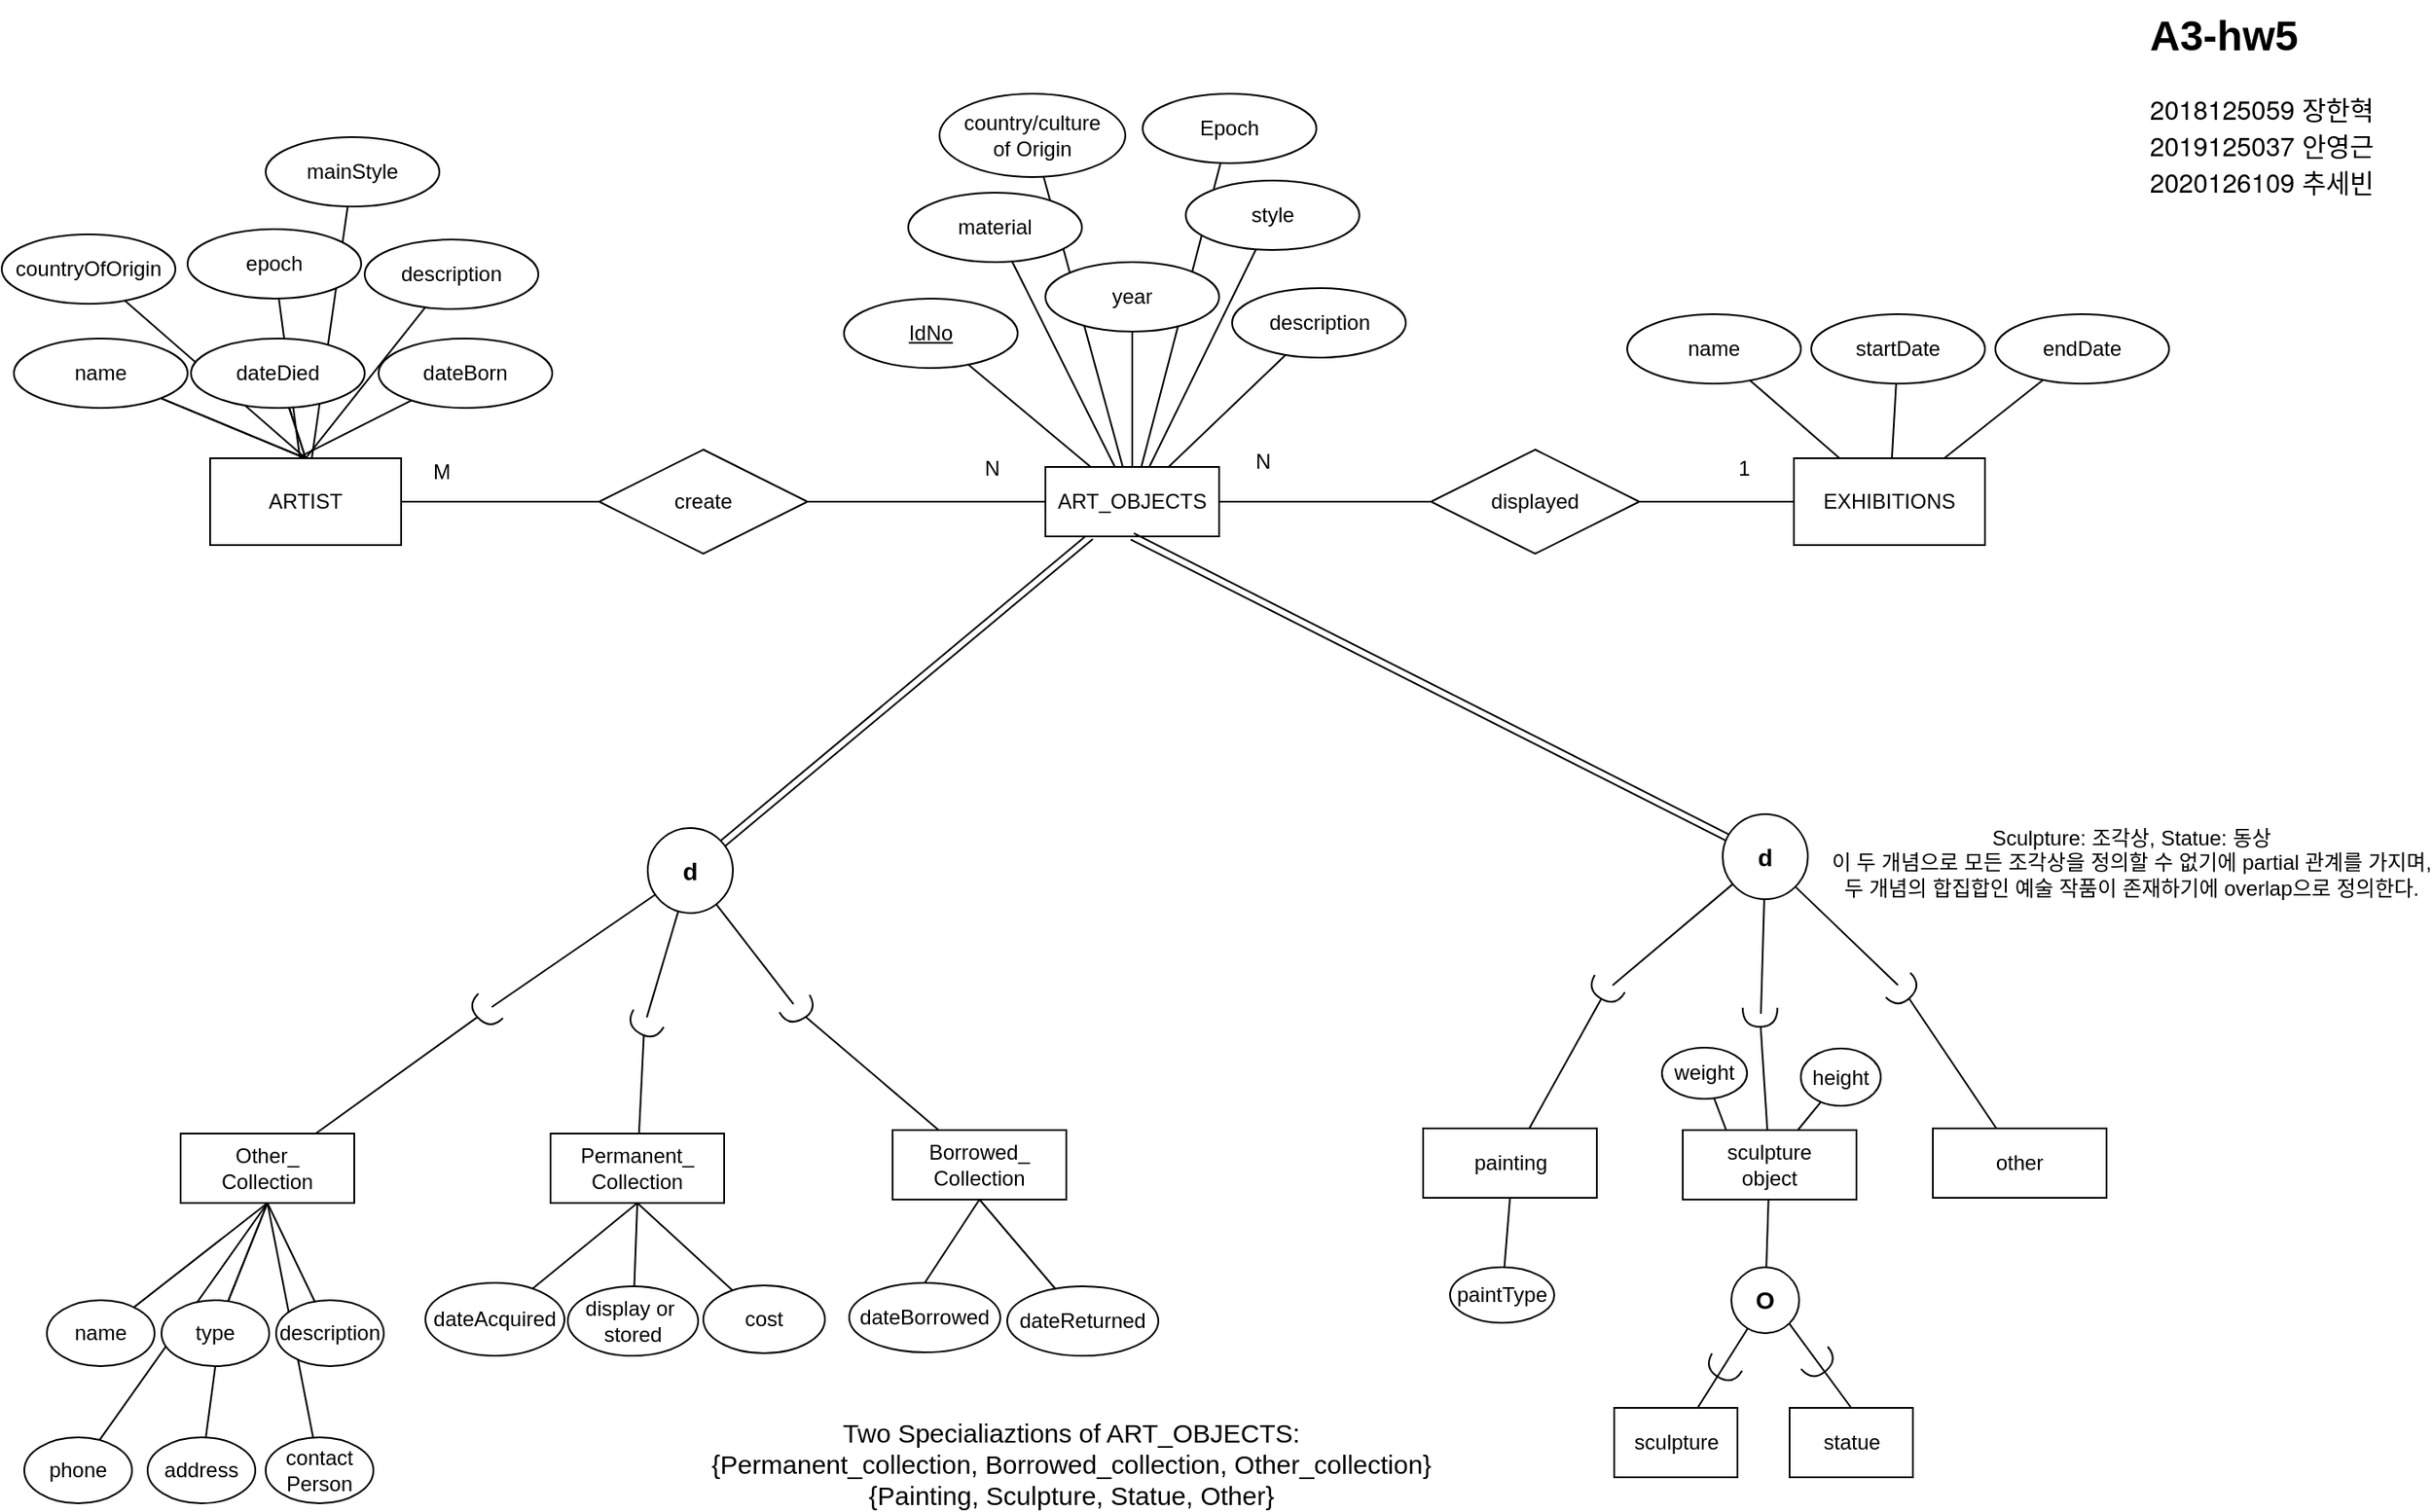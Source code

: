 <mxfile version="24.2.5" type="github">
  <diagram name="페이지-1" id="-4RmhjD8xsu9o9WnDLWw">
    <mxGraphModel dx="1817" dy="1136" grid="0" gridSize="10" guides="1" tooltips="1" connect="1" arrows="1" fold="1" page="1" pageScale="1" pageWidth="1600" pageHeight="900" math="0" shadow="0">
      <root>
        <mxCell id="0" />
        <mxCell id="1" parent="0" />
        <mxCell id="cf6sMw1RWdSsR6r5xE15-167" style="rounded=0;orthogonalLoop=1;jettySize=auto;html=1;endArrow=none;endFill=0;entryX=0.5;entryY=1;entryDx=0;entryDy=0;" edge="1" parent="1" source="cf6sMw1RWdSsR6r5xE15-159" target="cf6sMw1RWdSsR6r5xE15-150">
          <mxGeometry relative="1" as="geometry">
            <mxPoint x="341" y="706" as="targetPoint" />
          </mxGeometry>
        </mxCell>
        <mxCell id="cf6sMw1RWdSsR6r5xE15-168" style="rounded=0;orthogonalLoop=1;jettySize=auto;html=1;endArrow=none;endFill=0;entryX=0.5;entryY=1;entryDx=0;entryDy=0;" edge="1" parent="1" source="cf6sMw1RWdSsR6r5xE15-162" target="cf6sMw1RWdSsR6r5xE15-150">
          <mxGeometry relative="1" as="geometry" />
        </mxCell>
        <mxCell id="cf6sMw1RWdSsR6r5xE15-166" style="rounded=0;orthogonalLoop=1;jettySize=auto;html=1;endArrow=none;endFill=0;entryX=0.5;entryY=1;entryDx=0;entryDy=0;" edge="1" parent="1" source="cf6sMw1RWdSsR6r5xE15-161" target="cf6sMw1RWdSsR6r5xE15-150">
          <mxGeometry relative="1" as="geometry" />
        </mxCell>
        <mxCell id="cf6sMw1RWdSsR6r5xE15-145" style="rounded=0;orthogonalLoop=1;jettySize=auto;html=1;endArrow=none;endFill=0;" edge="1" parent="1" source="cf6sMw1RWdSsR6r5xE15-143" target="cf6sMw1RWdSsR6r5xE15-8">
          <mxGeometry relative="1" as="geometry" />
        </mxCell>
        <mxCell id="cf6sMw1RWdSsR6r5xE15-144" style="rounded=0;orthogonalLoop=1;jettySize=auto;html=1;endArrow=none;endFill=0;" edge="1" parent="1" source="cf6sMw1RWdSsR6r5xE15-142" target="cf6sMw1RWdSsR6r5xE15-8">
          <mxGeometry relative="1" as="geometry" />
        </mxCell>
        <mxCell id="cf6sMw1RWdSsR6r5xE15-115" style="rounded=0;orthogonalLoop=1;jettySize=auto;html=1;endArrow=none;endFill=0;entryX=0.5;entryY=0;entryDx=0;entryDy=0;" edge="1" parent="1" source="cf6sMw1RWdSsR6r5xE15-109" target="cf6sMw1RWdSsR6r5xE15-45">
          <mxGeometry relative="1" as="geometry" />
        </mxCell>
        <mxCell id="cf6sMw1RWdSsR6r5xE15-113" style="rounded=0;orthogonalLoop=1;jettySize=auto;html=1;endArrow=none;endFill=0;entryX=0.5;entryY=0;entryDx=0;entryDy=0;" edge="1" parent="1" source="cf6sMw1RWdSsR6r5xE15-86" target="cf6sMw1RWdSsR6r5xE15-45">
          <mxGeometry relative="1" as="geometry" />
        </mxCell>
        <mxCell id="cf6sMw1RWdSsR6r5xE15-174" style="rounded=0;orthogonalLoop=1;jettySize=auto;html=1;endArrow=none;endFill=0;" edge="1" parent="1" source="cf6sMw1RWdSsR6r5xE15-37" target="cf6sMw1RWdSsR6r5xE15-16">
          <mxGeometry relative="1" as="geometry" />
        </mxCell>
        <mxCell id="cf6sMw1RWdSsR6r5xE15-37" value="" style="shape=requiredInterface;html=1;verticalLabelPosition=bottom;sketch=0;rotation=90;" vertex="1" parent="1">
          <mxGeometry x="1201" y="589.0" width="11" height="20" as="geometry" />
        </mxCell>
        <mxCell id="cf6sMw1RWdSsR6r5xE15-22" value="" style="shape=requiredInterface;html=1;verticalLabelPosition=bottom;sketch=0;rotation=120;" vertex="1" parent="1">
          <mxGeometry x="1112.5" y="574" width="10" height="20" as="geometry" />
        </mxCell>
        <mxCell id="cf6sMw1RWdSsR6r5xE15-48" style="rounded=0;orthogonalLoop=1;jettySize=auto;html=1;entryX=0;entryY=0.5;entryDx=0;entryDy=0;endArrow=none;endFill=0;exitX=1;exitY=0.5;exitDx=0;exitDy=0;" edge="1" parent="1" source="cf6sMw1RWdSsR6r5xE15-8" target="cf6sMw1RWdSsR6r5xE15-47">
          <mxGeometry relative="1" as="geometry" />
        </mxCell>
        <mxCell id="cf6sMw1RWdSsR6r5xE15-67" style="rounded=0;orthogonalLoop=1;jettySize=auto;html=1;shape=link;" edge="1" parent="1" source="cf6sMw1RWdSsR6r5xE15-8" target="cf6sMw1RWdSsR6r5xE15-62">
          <mxGeometry relative="1" as="geometry" />
        </mxCell>
        <mxCell id="cf6sMw1RWdSsR6r5xE15-8" value="ART_OBJECTS" style="whiteSpace=wrap;html=1;align=center;" vertex="1" parent="1">
          <mxGeometry x="795" y="282" width="100" height="40" as="geometry" />
        </mxCell>
        <mxCell id="cf6sMw1RWdSsR6r5xE15-14" value="painting" style="whiteSpace=wrap;html=1;align=center;" vertex="1" parent="1">
          <mxGeometry x="1012.5" y="663" width="100" height="40" as="geometry" />
        </mxCell>
        <mxCell id="cf6sMw1RWdSsR6r5xE15-178" style="rounded=0;orthogonalLoop=1;jettySize=auto;html=1;endArrow=none;endFill=0;" edge="1" parent="1" source="cf6sMw1RWdSsR6r5xE15-16" target="cf6sMw1RWdSsR6r5xE15-177">
          <mxGeometry relative="1" as="geometry" />
        </mxCell>
        <mxCell id="cf6sMw1RWdSsR6r5xE15-16" value="sculpture&lt;div&gt;object&lt;/div&gt;" style="whiteSpace=wrap;html=1;align=center;" vertex="1" parent="1">
          <mxGeometry x="1162" y="664" width="100" height="40" as="geometry" />
        </mxCell>
        <mxCell id="cf6sMw1RWdSsR6r5xE15-17" value="other" style="whiteSpace=wrap;html=1;align=center;" vertex="1" parent="1">
          <mxGeometry x="1306" y="663" width="100" height="40" as="geometry" />
        </mxCell>
        <mxCell id="cf6sMw1RWdSsR6r5xE15-21" style="rounded=0;orthogonalLoop=1;jettySize=auto;html=1;entryX=0.5;entryY=1;entryDx=0;entryDy=0;endArrow=none;endFill=0;shape=link;" edge="1" parent="1" source="cf6sMw1RWdSsR6r5xE15-18" target="cf6sMw1RWdSsR6r5xE15-8">
          <mxGeometry relative="1" as="geometry" />
        </mxCell>
        <mxCell id="cf6sMw1RWdSsR6r5xE15-27" style="rounded=0;orthogonalLoop=1;jettySize=auto;html=1;endArrow=none;endFill=0;" edge="1" parent="1" source="cf6sMw1RWdSsR6r5xE15-22" target="cf6sMw1RWdSsR6r5xE15-14">
          <mxGeometry relative="1" as="geometry" />
        </mxCell>
        <mxCell id="cf6sMw1RWdSsR6r5xE15-32" style="rounded=0;orthogonalLoop=1;jettySize=auto;html=1;endArrow=none;endFill=0;" edge="1" parent="1" source="cf6sMw1RWdSsR6r5xE15-39" target="cf6sMw1RWdSsR6r5xE15-17">
          <mxGeometry relative="1" as="geometry" />
        </mxCell>
        <mxCell id="cf6sMw1RWdSsR6r5xE15-18" value="&lt;b&gt;&lt;font style=&quot;font-size: 14px;&quot;&gt;d&lt;/font&gt;&lt;/b&gt;" style="ellipse;whiteSpace=wrap;html=1;align=center;" vertex="1" parent="1">
          <mxGeometry x="1185" y="482" width="49" height="49" as="geometry" />
        </mxCell>
        <mxCell id="cf6sMw1RWdSsR6r5xE15-34" value="" style="rounded=0;orthogonalLoop=1;jettySize=auto;html=1;endArrow=none;endFill=0;" edge="1" parent="1" source="cf6sMw1RWdSsR6r5xE15-18" target="cf6sMw1RWdSsR6r5xE15-22">
          <mxGeometry relative="1" as="geometry">
            <mxPoint x="1582.5" y="460" as="sourcePoint" />
            <mxPoint x="1464.5" y="625" as="targetPoint" />
          </mxGeometry>
        </mxCell>
        <mxCell id="cf6sMw1RWdSsR6r5xE15-38" value="" style="rounded=0;orthogonalLoop=1;jettySize=auto;html=1;endArrow=none;endFill=0;" edge="1" parent="1">
          <mxGeometry relative="1" as="geometry">
            <mxPoint x="1208.913" y="531.003" as="sourcePoint" />
            <mxPoint x="1207" y="597.01" as="targetPoint" />
          </mxGeometry>
        </mxCell>
        <mxCell id="cf6sMw1RWdSsR6r5xE15-76" style="edgeStyle=orthogonalEdgeStyle;rounded=0;orthogonalLoop=1;jettySize=auto;html=1;endArrow=none;endFill=0;" edge="1" parent="1" source="cf6sMw1RWdSsR6r5xE15-45" target="cf6sMw1RWdSsR6r5xE15-53">
          <mxGeometry relative="1" as="geometry" />
        </mxCell>
        <mxCell id="cf6sMw1RWdSsR6r5xE15-45" value="ARTIST" style="html=1;whiteSpace=wrap;" vertex="1" parent="1">
          <mxGeometry x="314" y="277" width="110" height="50" as="geometry" />
        </mxCell>
        <mxCell id="cf6sMw1RWdSsR6r5xE15-60" style="rounded=0;orthogonalLoop=1;jettySize=auto;html=1;endArrow=none;endFill=0;" edge="1" parent="1" source="cf6sMw1RWdSsR6r5xE15-46" target="cf6sMw1RWdSsR6r5xE15-57">
          <mxGeometry relative="1" as="geometry" />
        </mxCell>
        <mxCell id="cf6sMw1RWdSsR6r5xE15-61" style="rounded=0;orthogonalLoop=1;jettySize=auto;html=1;endArrow=none;endFill=0;" edge="1" parent="1" source="cf6sMw1RWdSsR6r5xE15-46" target="cf6sMw1RWdSsR6r5xE15-58">
          <mxGeometry relative="1" as="geometry" />
        </mxCell>
        <mxCell id="cf6sMw1RWdSsR6r5xE15-46" value="EXHIBITIONS" style="html=1;whiteSpace=wrap;" vertex="1" parent="1">
          <mxGeometry x="1226" y="277" width="110" height="50" as="geometry" />
        </mxCell>
        <mxCell id="cf6sMw1RWdSsR6r5xE15-49" style="rounded=0;orthogonalLoop=1;jettySize=auto;html=1;endArrow=none;endFill=0;" edge="1" parent="1" source="cf6sMw1RWdSsR6r5xE15-47" target="cf6sMw1RWdSsR6r5xE15-46">
          <mxGeometry relative="1" as="geometry" />
        </mxCell>
        <mxCell id="cf6sMw1RWdSsR6r5xE15-47" value="displayed" style="shape=rhombus;perimeter=rhombusPerimeter;whiteSpace=wrap;html=1;align=center;" vertex="1" parent="1">
          <mxGeometry x="1017" y="272" width="120" height="60" as="geometry" />
        </mxCell>
        <mxCell id="cf6sMw1RWdSsR6r5xE15-52" value="" style="rounded=0;orthogonalLoop=1;jettySize=auto;html=1;endArrow=none;endFill=0;exitX=1;exitY=1;exitDx=0;exitDy=0;" edge="1" parent="1" source="cf6sMw1RWdSsR6r5xE15-18" target="cf6sMw1RWdSsR6r5xE15-39">
          <mxGeometry relative="1" as="geometry">
            <mxPoint x="1224.5" y="522" as="sourcePoint" />
            <mxPoint x="1381.5" y="674" as="targetPoint" />
          </mxGeometry>
        </mxCell>
        <mxCell id="cf6sMw1RWdSsR6r5xE15-39" value="" style="shape=requiredInterface;html=1;verticalLabelPosition=bottom;sketch=0;rotation=45;" vertex="1" parent="1">
          <mxGeometry x="1284.5" y="574" width="10" height="20" as="geometry" />
        </mxCell>
        <mxCell id="cf6sMw1RWdSsR6r5xE15-77" style="edgeStyle=orthogonalEdgeStyle;rounded=0;orthogonalLoop=1;jettySize=auto;html=1;endArrow=none;endFill=0;" edge="1" parent="1" source="cf6sMw1RWdSsR6r5xE15-53" target="cf6sMw1RWdSsR6r5xE15-8">
          <mxGeometry relative="1" as="geometry" />
        </mxCell>
        <mxCell id="cf6sMw1RWdSsR6r5xE15-53" value="create" style="shape=rhombus;perimeter=rhombusPerimeter;whiteSpace=wrap;html=1;align=center;" vertex="1" parent="1">
          <mxGeometry x="538" y="272" width="120" height="60" as="geometry" />
        </mxCell>
        <mxCell id="cf6sMw1RWdSsR6r5xE15-59" style="rounded=0;orthogonalLoop=1;jettySize=auto;html=1;endArrow=none;endFill=0;" edge="1" parent="1" source="cf6sMw1RWdSsR6r5xE15-56" target="cf6sMw1RWdSsR6r5xE15-46">
          <mxGeometry relative="1" as="geometry" />
        </mxCell>
        <mxCell id="cf6sMw1RWdSsR6r5xE15-56" value="name" style="ellipse;whiteSpace=wrap;html=1;align=center;" vertex="1" parent="1">
          <mxGeometry x="1130" y="194" width="100" height="40" as="geometry" />
        </mxCell>
        <mxCell id="cf6sMw1RWdSsR6r5xE15-57" value="startDate" style="ellipse;whiteSpace=wrap;html=1;align=center;" vertex="1" parent="1">
          <mxGeometry x="1236" y="194" width="100" height="40" as="geometry" />
        </mxCell>
        <mxCell id="cf6sMw1RWdSsR6r5xE15-58" value="endDate" style="ellipse;whiteSpace=wrap;html=1;align=center;" vertex="1" parent="1">
          <mxGeometry x="1342" y="194" width="100" height="40" as="geometry" />
        </mxCell>
        <mxCell id="cf6sMw1RWdSsR6r5xE15-65" style="rounded=0;orthogonalLoop=1;jettySize=auto;html=1;endArrow=none;endFill=0;" edge="1" parent="1" source="cf6sMw1RWdSsR6r5xE15-72" target="cf6sMw1RWdSsR6r5xE15-63">
          <mxGeometry relative="1" as="geometry" />
        </mxCell>
        <mxCell id="cf6sMw1RWdSsR6r5xE15-70" style="rounded=0;orthogonalLoop=1;jettySize=auto;html=1;endArrow=none;endFill=0;" edge="1" parent="1" source="cf6sMw1RWdSsR6r5xE15-71" target="cf6sMw1RWdSsR6r5xE15-66">
          <mxGeometry relative="1" as="geometry" />
        </mxCell>
        <mxCell id="cf6sMw1RWdSsR6r5xE15-154" style="rounded=0;orthogonalLoop=1;jettySize=auto;html=1;endArrow=none;endFill=0;" edge="1" parent="1" source="cf6sMw1RWdSsR6r5xE15-155" target="cf6sMw1RWdSsR6r5xE15-150">
          <mxGeometry relative="1" as="geometry" />
        </mxCell>
        <mxCell id="cf6sMw1RWdSsR6r5xE15-62" value="&lt;b&gt;&lt;font style=&quot;font-size: 14px;&quot;&gt;d&lt;/font&gt;&lt;/b&gt;" style="ellipse;whiteSpace=wrap;html=1;align=center;" vertex="1" parent="1">
          <mxGeometry x="566" y="490" width="49" height="49" as="geometry" />
        </mxCell>
        <mxCell id="cf6sMw1RWdSsR6r5xE15-63" value="Permanent_&lt;div&gt;Collection&lt;/div&gt;" style="whiteSpace=wrap;html=1;align=center;" vertex="1" parent="1">
          <mxGeometry x="510" y="666" width="100" height="40" as="geometry" />
        </mxCell>
        <mxCell id="cf6sMw1RWdSsR6r5xE15-140" style="rounded=0;orthogonalLoop=1;jettySize=auto;html=1;entryX=0.5;entryY=0;entryDx=0;entryDy=0;endArrow=none;endFill=0;exitX=0.5;exitY=1;exitDx=0;exitDy=0;" edge="1" parent="1" source="cf6sMw1RWdSsR6r5xE15-66" target="cf6sMw1RWdSsR6r5xE15-131">
          <mxGeometry relative="1" as="geometry" />
        </mxCell>
        <mxCell id="cf6sMw1RWdSsR6r5xE15-141" style="rounded=0;orthogonalLoop=1;jettySize=auto;html=1;endArrow=none;endFill=0;exitX=0.5;exitY=1;exitDx=0;exitDy=0;" edge="1" parent="1" source="cf6sMw1RWdSsR6r5xE15-66" target="cf6sMw1RWdSsR6r5xE15-139">
          <mxGeometry relative="1" as="geometry">
            <mxPoint x="699" y="704" as="sourcePoint" />
          </mxGeometry>
        </mxCell>
        <mxCell id="cf6sMw1RWdSsR6r5xE15-66" value="Borrowed_&lt;div&gt;Collection&lt;/div&gt;" style="whiteSpace=wrap;html=1;align=center;" vertex="1" parent="1">
          <mxGeometry x="707" y="664" width="100" height="40" as="geometry" />
        </mxCell>
        <mxCell id="cf6sMw1RWdSsR6r5xE15-73" value="" style="rounded=0;orthogonalLoop=1;jettySize=auto;html=1;endArrow=none;endFill=0;" edge="1" parent="1" source="cf6sMw1RWdSsR6r5xE15-62" target="cf6sMw1RWdSsR6r5xE15-72">
          <mxGeometry relative="1" as="geometry">
            <mxPoint x="579" y="536" as="sourcePoint" />
            <mxPoint x="501" y="686" as="targetPoint" />
          </mxGeometry>
        </mxCell>
        <mxCell id="cf6sMw1RWdSsR6r5xE15-72" value="" style="shape=requiredInterface;html=1;verticalLabelPosition=bottom;sketch=0;rotation=120;" vertex="1" parent="1">
          <mxGeometry x="559" y="594" width="10" height="20" as="geometry" />
        </mxCell>
        <mxCell id="cf6sMw1RWdSsR6r5xE15-91" style="rounded=0;orthogonalLoop=1;jettySize=auto;html=1;endArrow=none;endFill=0;" edge="1" parent="1" source="cf6sMw1RWdSsR6r5xE15-79" target="cf6sMw1RWdSsR6r5xE15-8">
          <mxGeometry relative="1" as="geometry" />
        </mxCell>
        <mxCell id="cf6sMw1RWdSsR6r5xE15-79" value="&lt;u&gt;IdNo&lt;/u&gt;" style="ellipse;whiteSpace=wrap;html=1;align=center;" vertex="1" parent="1">
          <mxGeometry x="679" y="185" width="100" height="40" as="geometry" />
        </mxCell>
        <mxCell id="cf6sMw1RWdSsR6r5xE15-92" style="rounded=0;orthogonalLoop=1;jettySize=auto;html=1;endArrow=none;endFill=0;" edge="1" parent="1" source="cf6sMw1RWdSsR6r5xE15-80" target="cf6sMw1RWdSsR6r5xE15-8">
          <mxGeometry relative="1" as="geometry" />
        </mxCell>
        <mxCell id="cf6sMw1RWdSsR6r5xE15-80" value="year" style="ellipse;whiteSpace=wrap;html=1;align=center;" vertex="1" parent="1">
          <mxGeometry x="795" y="164" width="100" height="40" as="geometry" />
        </mxCell>
        <mxCell id="cf6sMw1RWdSsR6r5xE15-116" style="rounded=0;orthogonalLoop=1;jettySize=auto;html=1;endArrow=none;endFill=0;" edge="1" parent="1" source="cf6sMw1RWdSsR6r5xE15-83" target="cf6sMw1RWdSsR6r5xE15-45">
          <mxGeometry relative="1" as="geometry" />
        </mxCell>
        <mxCell id="cf6sMw1RWdSsR6r5xE15-83" value="mainStyle" style="ellipse;whiteSpace=wrap;html=1;align=center;" vertex="1" parent="1">
          <mxGeometry x="346" y="92" width="100" height="40" as="geometry" />
        </mxCell>
        <mxCell id="cf6sMw1RWdSsR6r5xE15-114" style="rounded=0;orthogonalLoop=1;jettySize=auto;html=1;endArrow=none;endFill=0;" edge="1" parent="1" source="cf6sMw1RWdSsR6r5xE15-84" target="cf6sMw1RWdSsR6r5xE15-45">
          <mxGeometry relative="1" as="geometry" />
        </mxCell>
        <mxCell id="cf6sMw1RWdSsR6r5xE15-84" value="epoch" style="ellipse;whiteSpace=wrap;html=1;align=center;" vertex="1" parent="1">
          <mxGeometry x="301" y="145" width="100" height="40" as="geometry" />
        </mxCell>
        <mxCell id="cf6sMw1RWdSsR6r5xE15-112" style="rounded=0;orthogonalLoop=1;jettySize=auto;html=1;endArrow=none;endFill=0;" edge="1" parent="1" source="cf6sMw1RWdSsR6r5xE15-85">
          <mxGeometry relative="1" as="geometry">
            <mxPoint x="369" y="277" as="targetPoint" />
          </mxGeometry>
        </mxCell>
        <mxCell id="cf6sMw1RWdSsR6r5xE15-85" value="countryOfOrigin" style="ellipse;whiteSpace=wrap;html=1;align=center;" vertex="1" parent="1">
          <mxGeometry x="194" y="148" width="100" height="40" as="geometry" />
        </mxCell>
        <mxCell id="cf6sMw1RWdSsR6r5xE15-111" style="rounded=0;orthogonalLoop=1;jettySize=auto;html=1;endArrow=none;endFill=0;entryX=0.5;entryY=0;entryDx=0;entryDy=0;" edge="1" parent="1" source="cf6sMw1RWdSsR6r5xE15-86" target="cf6sMw1RWdSsR6r5xE15-45">
          <mxGeometry relative="1" as="geometry" />
        </mxCell>
        <mxCell id="cf6sMw1RWdSsR6r5xE15-110" style="rounded=0;orthogonalLoop=1;jettySize=auto;html=1;endArrow=none;endFill=0;entryX=0.5;entryY=0;entryDx=0;entryDy=0;" edge="1" parent="1" source="cf6sMw1RWdSsR6r5xE15-88" target="cf6sMw1RWdSsR6r5xE15-45">
          <mxGeometry relative="1" as="geometry" />
        </mxCell>
        <mxCell id="cf6sMw1RWdSsR6r5xE15-87" value="dateBorn" style="ellipse;whiteSpace=wrap;html=1;align=center;" vertex="1" parent="1">
          <mxGeometry x="411" y="208" width="100" height="40" as="geometry" />
        </mxCell>
        <mxCell id="cf6sMw1RWdSsR6r5xE15-93" style="rounded=0;orthogonalLoop=1;jettySize=auto;html=1;endArrow=none;endFill=0;" edge="1" parent="1" source="cf6sMw1RWdSsR6r5xE15-89" target="cf6sMw1RWdSsR6r5xE15-8">
          <mxGeometry relative="1" as="geometry" />
        </mxCell>
        <mxCell id="cf6sMw1RWdSsR6r5xE15-89" value="description" style="ellipse;whiteSpace=wrap;html=1;align=center;" vertex="1" parent="1">
          <mxGeometry x="902.5" y="179" width="100" height="40" as="geometry" />
        </mxCell>
        <mxCell id="cf6sMw1RWdSsR6r5xE15-94" style="rounded=0;orthogonalLoop=1;jettySize=auto;html=1;endArrow=none;endFill=0;" edge="1" parent="1" source="cf6sMw1RWdSsR6r5xE15-90" target="cf6sMw1RWdSsR6r5xE15-8">
          <mxGeometry relative="1" as="geometry" />
        </mxCell>
        <mxCell id="cf6sMw1RWdSsR6r5xE15-90" value="material" style="ellipse;whiteSpace=wrap;html=1;align=center;" vertex="1" parent="1">
          <mxGeometry x="716" y="124" width="100" height="40" as="geometry" />
        </mxCell>
        <mxCell id="cf6sMw1RWdSsR6r5xE15-96" style="rounded=0;orthogonalLoop=1;jettySize=auto;html=1;endArrow=none;endFill=0;" edge="1" parent="1" source="cf6sMw1RWdSsR6r5xE15-95" target="cf6sMw1RWdSsR6r5xE15-8">
          <mxGeometry relative="1" as="geometry" />
        </mxCell>
        <mxCell id="cf6sMw1RWdSsR6r5xE15-95" value="style" style="ellipse;whiteSpace=wrap;html=1;align=center;" vertex="1" parent="1">
          <mxGeometry x="875.79" y="117" width="100" height="40" as="geometry" />
        </mxCell>
        <mxCell id="cf6sMw1RWdSsR6r5xE15-99" style="rounded=0;orthogonalLoop=1;jettySize=auto;html=1;entryX=0.5;entryY=1;entryDx=0;entryDy=0;endArrow=none;endFill=0;" edge="1" parent="1" source="cf6sMw1RWdSsR6r5xE15-98" target="cf6sMw1RWdSsR6r5xE15-14">
          <mxGeometry relative="1" as="geometry" />
        </mxCell>
        <mxCell id="cf6sMw1RWdSsR6r5xE15-98" value="paintType" style="ellipse;whiteSpace=wrap;html=1;align=center;" vertex="1" parent="1">
          <mxGeometry x="1028" y="743" width="60" height="32" as="geometry" />
        </mxCell>
        <mxCell id="cf6sMw1RWdSsR6r5xE15-109" value="description" style="ellipse;whiteSpace=wrap;html=1;align=center;" vertex="1" parent="1">
          <mxGeometry x="403" y="151" width="100" height="40" as="geometry" />
        </mxCell>
        <mxCell id="cf6sMw1RWdSsR6r5xE15-117" value="" style="rounded=0;orthogonalLoop=1;jettySize=auto;html=1;endArrow=none;endFill=0;entryX=0.5;entryY=0;entryDx=0;entryDy=0;" edge="1" parent="1" source="cf6sMw1RWdSsR6r5xE15-88" target="cf6sMw1RWdSsR6r5xE15-45">
          <mxGeometry relative="1" as="geometry">
            <mxPoint x="307" y="180" as="sourcePoint" />
            <mxPoint x="369" y="277" as="targetPoint" />
          </mxGeometry>
        </mxCell>
        <mxCell id="cf6sMw1RWdSsR6r5xE15-86" value="dateDied" style="ellipse;whiteSpace=wrap;html=1;align=center;" vertex="1" parent="1">
          <mxGeometry x="303" y="208" width="100" height="40" as="geometry" />
        </mxCell>
        <mxCell id="cf6sMw1RWdSsR6r5xE15-119" value="&lt;font style=&quot;font-size: 15px;&quot;&gt;Two Specialiaztions of ART_OBJECTS:&lt;/font&gt;&lt;div style=&quot;font-size: 15px;&quot;&gt;&lt;font style=&quot;font-size: 15px;&quot;&gt;{Permanent_collection, Borrowed_collection, Other_collection}&lt;/font&gt;&lt;/div&gt;&lt;div style=&quot;font-size: 15px;&quot;&gt;&lt;font style=&quot;font-size: 15px;&quot;&gt;{Painting, Sculpture, Statue, Other}&lt;/font&gt;&lt;br&gt;&lt;/div&gt;" style="text;html=1;align=center;verticalAlign=middle;whiteSpace=wrap;rounded=0;" vertex="1" parent="1">
          <mxGeometry x="569" y="841" width="482" height="30" as="geometry" />
        </mxCell>
        <mxCell id="cf6sMw1RWdSsR6r5xE15-121" value="" style="rounded=0;orthogonalLoop=1;jettySize=auto;html=1;endArrow=none;endFill=0;entryX=0.476;entryY=-0.024;entryDx=0;entryDy=0;entryPerimeter=0;" edge="1" parent="1" source="cf6sMw1RWdSsR6r5xE15-87" target="cf6sMw1RWdSsR6r5xE15-45">
          <mxGeometry relative="1" as="geometry">
            <mxPoint x="220" y="214" as="sourcePoint" />
            <mxPoint x="369" y="277" as="targetPoint" />
          </mxGeometry>
        </mxCell>
        <mxCell id="cf6sMw1RWdSsR6r5xE15-88" value="name" style="ellipse;whiteSpace=wrap;html=1;align=center;" vertex="1" parent="1">
          <mxGeometry x="201" y="208" width="100" height="40" as="geometry" />
        </mxCell>
        <mxCell id="cf6sMw1RWdSsR6r5xE15-122" style="edgeStyle=orthogonalEdgeStyle;rounded=0;orthogonalLoop=1;jettySize=auto;html=1;exitX=0.5;exitY=1;exitDx=0;exitDy=0;" edge="1" parent="1" source="cf6sMw1RWdSsR6r5xE15-63" target="cf6sMw1RWdSsR6r5xE15-63">
          <mxGeometry relative="1" as="geometry" />
        </mxCell>
        <mxCell id="cf6sMw1RWdSsR6r5xE15-124" value="" style="rounded=0;orthogonalLoop=1;jettySize=auto;html=1;endArrow=none;endFill=0;" edge="1" parent="1" source="cf6sMw1RWdSsR6r5xE15-62" target="cf6sMw1RWdSsR6r5xE15-71">
          <mxGeometry relative="1" as="geometry">
            <mxPoint x="601" y="537" as="sourcePoint" />
            <mxPoint x="662" y="664" as="targetPoint" />
          </mxGeometry>
        </mxCell>
        <mxCell id="cf6sMw1RWdSsR6r5xE15-71" value="" style="shape=requiredInterface;html=1;verticalLabelPosition=bottom;sketch=0;rotation=60;" vertex="1" parent="1">
          <mxGeometry x="648" y="585.41" width="10" height="20" as="geometry" />
        </mxCell>
        <mxCell id="cf6sMw1RWdSsR6r5xE15-131" value="dateBorrowed" style="ellipse;whiteSpace=wrap;html=1;align=center;" vertex="1" parent="1">
          <mxGeometry x="682" y="752" width="87" height="40" as="geometry" />
        </mxCell>
        <mxCell id="cf6sMw1RWdSsR6r5xE15-137" style="rounded=0;orthogonalLoop=1;jettySize=auto;html=1;entryX=0.5;entryY=1;entryDx=0;entryDy=0;endArrow=none;endFill=0;" edge="1" parent="1" source="cf6sMw1RWdSsR6r5xE15-132" target="cf6sMw1RWdSsR6r5xE15-63">
          <mxGeometry relative="1" as="geometry" />
        </mxCell>
        <mxCell id="cf6sMw1RWdSsR6r5xE15-132" value="cost" style="ellipse;whiteSpace=wrap;html=1;align=center;" vertex="1" parent="1">
          <mxGeometry x="598" y="753.5" width="70" height="39" as="geometry" />
        </mxCell>
        <mxCell id="cf6sMw1RWdSsR6r5xE15-136" style="rounded=0;orthogonalLoop=1;jettySize=auto;html=1;entryX=0.5;entryY=1;entryDx=0;entryDy=0;endArrow=none;endFill=0;" edge="1" parent="1" source="cf6sMw1RWdSsR6r5xE15-133" target="cf6sMw1RWdSsR6r5xE15-63">
          <mxGeometry relative="1" as="geometry" />
        </mxCell>
        <mxCell id="cf6sMw1RWdSsR6r5xE15-133" value="display or&amp;nbsp;&lt;div&gt;stored&lt;/div&gt;" style="ellipse;whiteSpace=wrap;html=1;align=center;" vertex="1" parent="1">
          <mxGeometry x="520" y="754" width="75" height="40" as="geometry" />
        </mxCell>
        <mxCell id="cf6sMw1RWdSsR6r5xE15-135" style="rounded=0;orthogonalLoop=1;jettySize=auto;html=1;entryX=0.5;entryY=1;entryDx=0;entryDy=0;endArrow=none;endFill=0;" edge="1" parent="1" source="cf6sMw1RWdSsR6r5xE15-134" target="cf6sMw1RWdSsR6r5xE15-63">
          <mxGeometry relative="1" as="geometry" />
        </mxCell>
        <mxCell id="cf6sMw1RWdSsR6r5xE15-134" value="dateAcquired" style="ellipse;whiteSpace=wrap;html=1;align=center;" vertex="1" parent="1">
          <mxGeometry x="438" y="752" width="80" height="42" as="geometry" />
        </mxCell>
        <mxCell id="cf6sMw1RWdSsR6r5xE15-139" value="dateReturned" style="ellipse;whiteSpace=wrap;html=1;align=center;" vertex="1" parent="1">
          <mxGeometry x="773" y="754" width="87" height="40" as="geometry" />
        </mxCell>
        <mxCell id="cf6sMw1RWdSsR6r5xE15-142" value="country/culture&lt;div&gt;of&amp;nbsp;&lt;span style=&quot;background-color: initial;&quot;&gt;Origin&lt;/span&gt;&lt;/div&gt;" style="ellipse;whiteSpace=wrap;html=1;align=center;" vertex="1" parent="1">
          <mxGeometry x="734" y="67" width="107" height="48" as="geometry" />
        </mxCell>
        <mxCell id="cf6sMw1RWdSsR6r5xE15-143" value="Epoch" style="ellipse;whiteSpace=wrap;html=1;align=center;" vertex="1" parent="1">
          <mxGeometry x="851" y="67" width="100" height="40" as="geometry" />
        </mxCell>
        <mxCell id="cf6sMw1RWdSsR6r5xE15-146" value="M" style="text;html=1;align=center;verticalAlign=middle;resizable=0;points=[];autosize=1;strokeColor=none;fillColor=none;" vertex="1" parent="1">
          <mxGeometry x="433" y="272" width="28" height="26" as="geometry" />
        </mxCell>
        <mxCell id="cf6sMw1RWdSsR6r5xE15-147" value="N" style="text;html=1;align=center;verticalAlign=middle;resizable=0;points=[];autosize=1;strokeColor=none;fillColor=none;" vertex="1" parent="1">
          <mxGeometry x="750" y="270" width="27" height="26" as="geometry" />
        </mxCell>
        <mxCell id="cf6sMw1RWdSsR6r5xE15-148" value="N" style="text;html=1;align=center;verticalAlign=middle;resizable=0;points=[];autosize=1;strokeColor=none;fillColor=none;" vertex="1" parent="1">
          <mxGeometry x="906" y="266" width="27" height="26" as="geometry" />
        </mxCell>
        <mxCell id="cf6sMw1RWdSsR6r5xE15-149" value="1" style="text;html=1;align=center;verticalAlign=middle;resizable=0;points=[];autosize=1;strokeColor=none;fillColor=none;" vertex="1" parent="1">
          <mxGeometry x="1184" y="270" width="25" height="26" as="geometry" />
        </mxCell>
        <mxCell id="cf6sMw1RWdSsR6r5xE15-150" value="Other_&lt;div&gt;Collection&lt;/div&gt;" style="whiteSpace=wrap;html=1;align=center;" vertex="1" parent="1">
          <mxGeometry x="297" y="666" width="100" height="40" as="geometry" />
        </mxCell>
        <mxCell id="cf6sMw1RWdSsR6r5xE15-156" value="" style="rounded=0;orthogonalLoop=1;jettySize=auto;html=1;endArrow=none;endFill=0;" edge="1" parent="1" source="cf6sMw1RWdSsR6r5xE15-62" target="cf6sMw1RWdSsR6r5xE15-155">
          <mxGeometry relative="1" as="geometry">
            <mxPoint x="570" y="528" as="sourcePoint" />
            <mxPoint x="373" y="664" as="targetPoint" />
          </mxGeometry>
        </mxCell>
        <mxCell id="cf6sMw1RWdSsR6r5xE15-155" value="" style="shape=requiredInterface;html=1;verticalLabelPosition=bottom;sketch=0;rotation=135;" vertex="1" parent="1">
          <mxGeometry x="467" y="586" width="10" height="20" as="geometry" />
        </mxCell>
        <mxCell id="cf6sMw1RWdSsR6r5xE15-163" style="rounded=0;orthogonalLoop=1;jettySize=auto;html=1;entryX=0.5;entryY=1;entryDx=0;entryDy=0;endArrow=none;endFill=0;" edge="1" parent="1" source="cf6sMw1RWdSsR6r5xE15-157" target="cf6sMw1RWdSsR6r5xE15-150">
          <mxGeometry relative="1" as="geometry" />
        </mxCell>
        <mxCell id="cf6sMw1RWdSsR6r5xE15-157" value="name" style="ellipse;whiteSpace=wrap;html=1;align=center;" vertex="1" parent="1">
          <mxGeometry x="220" y="762" width="62" height="38" as="geometry" />
        </mxCell>
        <mxCell id="cf6sMw1RWdSsR6r5xE15-165" style="rounded=0;orthogonalLoop=1;jettySize=auto;html=1;entryX=0.5;entryY=1;entryDx=0;entryDy=0;endArrow=none;endFill=0;" edge="1" parent="1" source="cf6sMw1RWdSsR6r5xE15-158" target="cf6sMw1RWdSsR6r5xE15-150">
          <mxGeometry relative="1" as="geometry" />
        </mxCell>
        <mxCell id="cf6sMw1RWdSsR6r5xE15-158" value="description" style="ellipse;whiteSpace=wrap;html=1;align=center;" vertex="1" parent="1">
          <mxGeometry x="352" y="762" width="62" height="38" as="geometry" />
        </mxCell>
        <mxCell id="cf6sMw1RWdSsR6r5xE15-164" style="rounded=0;orthogonalLoop=1;jettySize=auto;html=1;entryX=0.5;entryY=1;entryDx=0;entryDy=0;endArrow=none;endFill=0;" edge="1" parent="1" source="cf6sMw1RWdSsR6r5xE15-159" target="cf6sMw1RWdSsR6r5xE15-150">
          <mxGeometry relative="1" as="geometry" />
        </mxCell>
        <mxCell id="cf6sMw1RWdSsR6r5xE15-160" value="address" style="ellipse;whiteSpace=wrap;html=1;align=center;" vertex="1" parent="1">
          <mxGeometry x="278" y="841" width="62" height="38" as="geometry" />
        </mxCell>
        <mxCell id="cf6sMw1RWdSsR6r5xE15-161" value="phone" style="ellipse;whiteSpace=wrap;html=1;align=center;" vertex="1" parent="1">
          <mxGeometry x="207" y="841" width="62" height="38" as="geometry" />
        </mxCell>
        <mxCell id="cf6sMw1RWdSsR6r5xE15-162" value="contact&lt;div&gt;Person&lt;/div&gt;" style="ellipse;whiteSpace=wrap;html=1;align=center;" vertex="1" parent="1">
          <mxGeometry x="346" y="841" width="62" height="38" as="geometry" />
        </mxCell>
        <mxCell id="cf6sMw1RWdSsR6r5xE15-169" value="" style="rounded=0;orthogonalLoop=1;jettySize=auto;html=1;endArrow=none;endFill=0;entryX=0.5;entryY=1;entryDx=0;entryDy=0;" edge="1" parent="1" source="cf6sMw1RWdSsR6r5xE15-160" target="cf6sMw1RWdSsR6r5xE15-159">
          <mxGeometry relative="1" as="geometry">
            <mxPoint x="314" y="841" as="sourcePoint" />
            <mxPoint x="347" y="706" as="targetPoint" />
          </mxGeometry>
        </mxCell>
        <mxCell id="cf6sMw1RWdSsR6r5xE15-159" value="type" style="ellipse;whiteSpace=wrap;html=1;align=center;" vertex="1" parent="1">
          <mxGeometry x="286" y="762" width="62" height="38" as="geometry" />
        </mxCell>
        <mxCell id="cf6sMw1RWdSsR6r5xE15-175" value="sculpture" style="whiteSpace=wrap;html=1;align=center;" vertex="1" parent="1">
          <mxGeometry x="1122.5" y="824" width="71" height="40" as="geometry" />
        </mxCell>
        <mxCell id="cf6sMw1RWdSsR6r5xE15-176" value="statue" style="whiteSpace=wrap;html=1;align=center;" vertex="1" parent="1">
          <mxGeometry x="1223.5" y="824" width="71" height="40" as="geometry" />
        </mxCell>
        <mxCell id="cf6sMw1RWdSsR6r5xE15-179" style="rounded=0;orthogonalLoop=1;jettySize=auto;html=1;endArrow=none;endFill=0;" edge="1" parent="1" source="cf6sMw1RWdSsR6r5xE15-177" target="cf6sMw1RWdSsR6r5xE15-175">
          <mxGeometry relative="1" as="geometry" />
        </mxCell>
        <mxCell id="cf6sMw1RWdSsR6r5xE15-177" value="&lt;b&gt;&lt;font style=&quot;font-size: 14px;&quot;&gt;O&lt;/font&gt;&lt;/b&gt;" style="ellipse;whiteSpace=wrap;html=1;align=center;" vertex="1" parent="1">
          <mxGeometry x="1190" y="743" width="39" height="38" as="geometry" />
        </mxCell>
        <mxCell id="cf6sMw1RWdSsR6r5xE15-181" value="" style="shape=requiredInterface;html=1;verticalLabelPosition=bottom;sketch=0;rotation=120;" vertex="1" parent="1">
          <mxGeometry x="1180" y="792" width="10" height="20" as="geometry" />
        </mxCell>
        <mxCell id="cf6sMw1RWdSsR6r5xE15-186" style="rounded=0;orthogonalLoop=1;jettySize=auto;html=1;endArrow=none;endFill=0;exitX=1;exitY=1;exitDx=0;exitDy=0;entryX=0.5;entryY=0;entryDx=0;entryDy=0;" edge="1" parent="1" source="cf6sMw1RWdSsR6r5xE15-177" target="cf6sMw1RWdSsR6r5xE15-176">
          <mxGeometry relative="1" as="geometry">
            <mxPoint x="1264" y="775" as="sourcePoint" />
            <mxPoint x="1236" y="821" as="targetPoint" />
          </mxGeometry>
        </mxCell>
        <mxCell id="cf6sMw1RWdSsR6r5xE15-187" value="" style="shape=requiredInterface;html=1;verticalLabelPosition=bottom;sketch=0;rotation=50;" vertex="1" parent="1">
          <mxGeometry x="1236" y="789" width="10" height="20" as="geometry" />
        </mxCell>
        <mxCell id="cf6sMw1RWdSsR6r5xE15-188" value="Sculpture: 조각상, Statue: 동상&lt;div&gt;이 두 개념으로 모든 조각상을 정의할 수 없기에 partial 관계를 가지며,&lt;/div&gt;&lt;div&gt;두 개념의 합집합인 예술 작품이 존재하기에 overlap으로 정의한다.&lt;/div&gt;" style="text;html=1;align=center;verticalAlign=middle;resizable=0;points=[];autosize=1;strokeColor=none;fillColor=none;" vertex="1" parent="1">
          <mxGeometry x="1246" y="482" width="347" height="55" as="geometry" />
        </mxCell>
        <mxCell id="cf6sMw1RWdSsR6r5xE15-192" style="rounded=0;orthogonalLoop=1;jettySize=auto;html=1;endArrow=none;endFill=0;" edge="1" parent="1" source="cf6sMw1RWdSsR6r5xE15-189" target="cf6sMw1RWdSsR6r5xE15-16">
          <mxGeometry relative="1" as="geometry" />
        </mxCell>
        <mxCell id="cf6sMw1RWdSsR6r5xE15-189" value="height" style="ellipse;whiteSpace=wrap;html=1;align=center;" vertex="1" parent="1">
          <mxGeometry x="1230" y="617" width="46" height="33" as="geometry" />
        </mxCell>
        <mxCell id="cf6sMw1RWdSsR6r5xE15-191" style="rounded=0;orthogonalLoop=1;jettySize=auto;html=1;entryX=0.25;entryY=0;entryDx=0;entryDy=0;endArrow=none;endFill=0;" edge="1" parent="1" source="cf6sMw1RWdSsR6r5xE15-190" target="cf6sMw1RWdSsR6r5xE15-16">
          <mxGeometry relative="1" as="geometry" />
        </mxCell>
        <mxCell id="cf6sMw1RWdSsR6r5xE15-190" value="weight" style="ellipse;whiteSpace=wrap;html=1;align=center;" vertex="1" parent="1">
          <mxGeometry x="1150" y="616.5" width="49" height="29.5" as="geometry" />
        </mxCell>
        <mxCell id="cf6sMw1RWdSsR6r5xE15-194" value="&lt;h1 style=&quot;margin-top: 0px;&quot;&gt;A3-hw5&lt;/h1&gt;&lt;p style=&quot;margin: 0px; font-variant-numeric: normal; font-variant-east-asian: normal; font-variant-alternates: normal; font-kerning: auto; font-optical-sizing: auto; font-feature-settings: normal; font-variation-settings: normal; font-variant-position: normal; font-stretch: normal; line-height: normal; font-family: &amp;quot;Helvetica Neue&amp;quot;; font-size: 15px;&quot; class=&quot;p1&quot;&gt;&lt;font style=&quot;font-size: 15px;&quot;&gt;2018125059 &lt;span style=&quot;font-variant-numeric: normal; font-variant-east-asian: normal; font-variant-alternates: normal; font-kerning: auto; font-optical-sizing: auto; font-feature-settings: normal; font-variation-settings: normal; font-variant-position: normal; font-stretch: normal; line-height: normal; font-family: &amp;quot;Apple SD Gothic Neo&amp;quot;;&quot; class=&quot;s1&quot;&gt;장한혁&lt;/span&gt;&lt;/font&gt;&lt;/p&gt;&lt;p style=&quot;margin: 0px; font-variant-numeric: normal; font-variant-east-asian: normal; font-variant-alternates: normal; font-kerning: auto; font-optical-sizing: auto; font-feature-settings: normal; font-variation-settings: normal; font-variant-position: normal; font-stretch: normal; line-height: normal; font-family: &amp;quot;Helvetica Neue&amp;quot;; font-size: 15px;&quot; class=&quot;p1&quot;&gt;&lt;font style=&quot;font-size: 15px;&quot;&gt;2019125037 &lt;span style=&quot;font-variant-numeric: normal; font-variant-east-asian: normal; font-variant-alternates: normal; font-kerning: auto; font-optical-sizing: auto; font-feature-settings: normal; font-variation-settings: normal; font-variant-position: normal; font-stretch: normal; line-height: normal; font-family: &amp;quot;Apple SD Gothic Neo&amp;quot;;&quot; class=&quot;s1&quot;&gt;안영근&lt;/span&gt;&lt;/font&gt;&lt;/p&gt;&lt;p style=&quot;margin: 0px; font-variant-numeric: normal; font-variant-east-asian: normal; font-variant-alternates: normal; font-kerning: auto; font-optical-sizing: auto; font-feature-settings: normal; font-variation-settings: normal; font-variant-position: normal; font-stretch: normal; line-height: normal; font-family: &amp;quot;Helvetica Neue&amp;quot;; font-size: 15px;&quot; class=&quot;p1&quot;&gt;&lt;font style=&quot;font-size: 15px;&quot;&gt;2020126109 &lt;span style=&quot;font-variant-numeric: normal; font-variant-east-asian: normal; font-variant-alternates: normal; font-kerning: auto; font-optical-sizing: auto; font-feature-settings: normal; font-variation-settings: normal; font-variant-position: normal; font-stretch: normal; line-height: normal; font-family: &amp;quot;Apple SD Gothic Neo&amp;quot;;&quot; class=&quot;s1&quot;&gt;추세빈&lt;/span&gt;&lt;/font&gt;&lt;/p&gt;" style="text;html=1;whiteSpace=wrap;overflow=hidden;rounded=0;" vertex="1" parent="1">
          <mxGeometry x="1429" y="13" width="145" height="138" as="geometry" />
        </mxCell>
      </root>
    </mxGraphModel>
  </diagram>
</mxfile>
